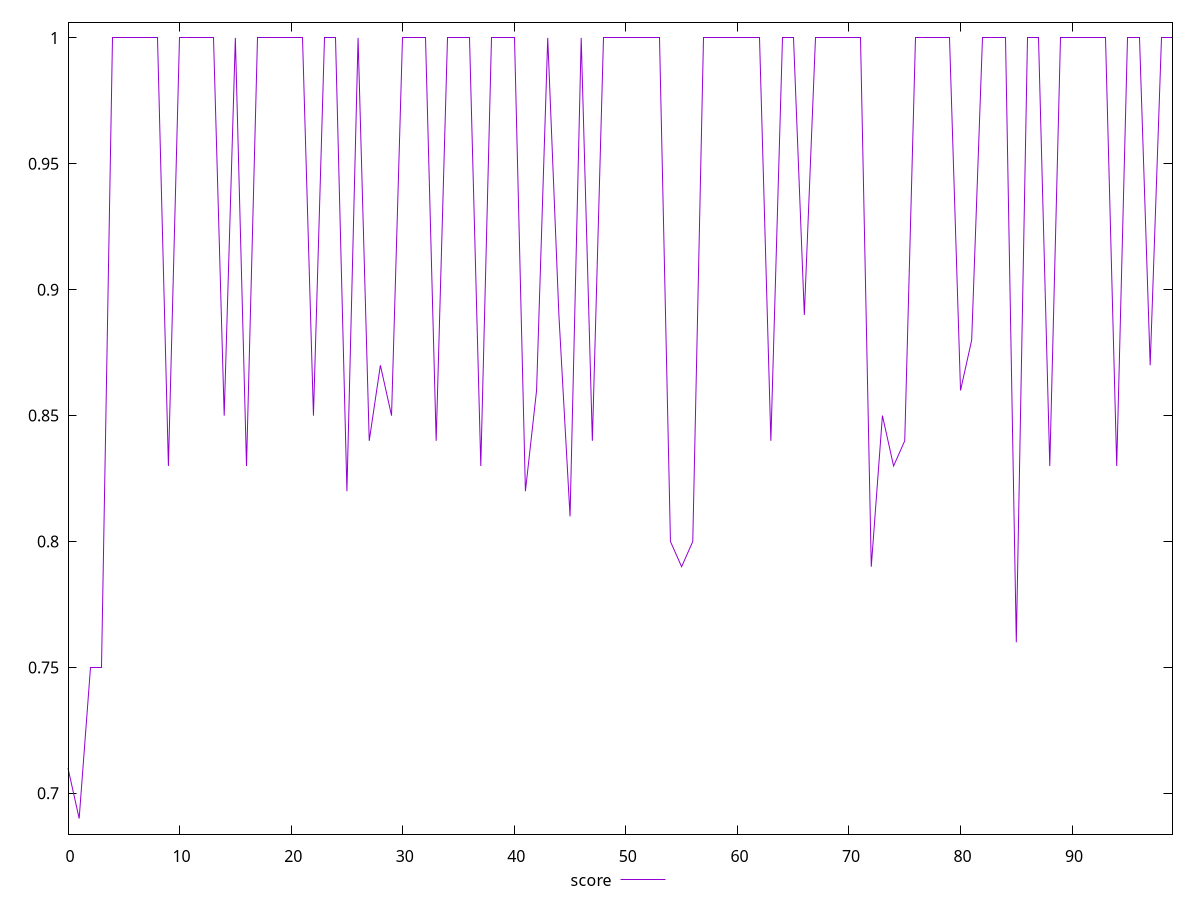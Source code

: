 reset

$score <<EOF
0 0.71
1 0.69
2 0.75
3 0.75
4 1
5 1
6 1
7 1
8 1
9 0.83
10 1
11 1
12 1
13 1
14 0.85
15 1
16 0.83
17 1
18 1
19 1
20 1
21 1
22 0.85
23 1
24 1
25 0.82
26 1
27 0.84
28 0.87
29 0.85
30 1
31 1
32 1
33 0.84
34 1
35 1
36 1
37 0.83
38 1
39 1
40 1
41 0.82
42 0.86
43 1
44 0.89
45 0.81
46 1
47 0.84
48 1
49 1
50 1
51 1
52 1
53 1
54 0.8
55 0.79
56 0.8
57 1
58 1
59 1
60 1
61 1
62 1
63 0.84
64 1
65 1
66 0.89
67 1
68 1
69 1
70 1
71 1
72 0.79
73 0.85
74 0.83
75 0.84
76 1
77 1
78 1
79 1
80 0.86
81 0.88
82 1
83 1
84 1
85 0.76
86 1
87 1
88 0.83
89 1
90 1
91 1
92 1
93 1
94 0.83
95 1
96 1
97 0.87
98 1
99 1
EOF

set key outside below
set xrange [0:99]
set yrange [0.6838:1.0062]
set trange [0.6838:1.0062]
set terminal svg size 640, 500 enhanced background rgb 'white'
set output "report_00017_2021-02-10T15-08-03.406Z/uses-rel-preconnect/samples/pages+cached+noadtech+nomedia/score/values.svg"

plot $score title "score" with line

reset
